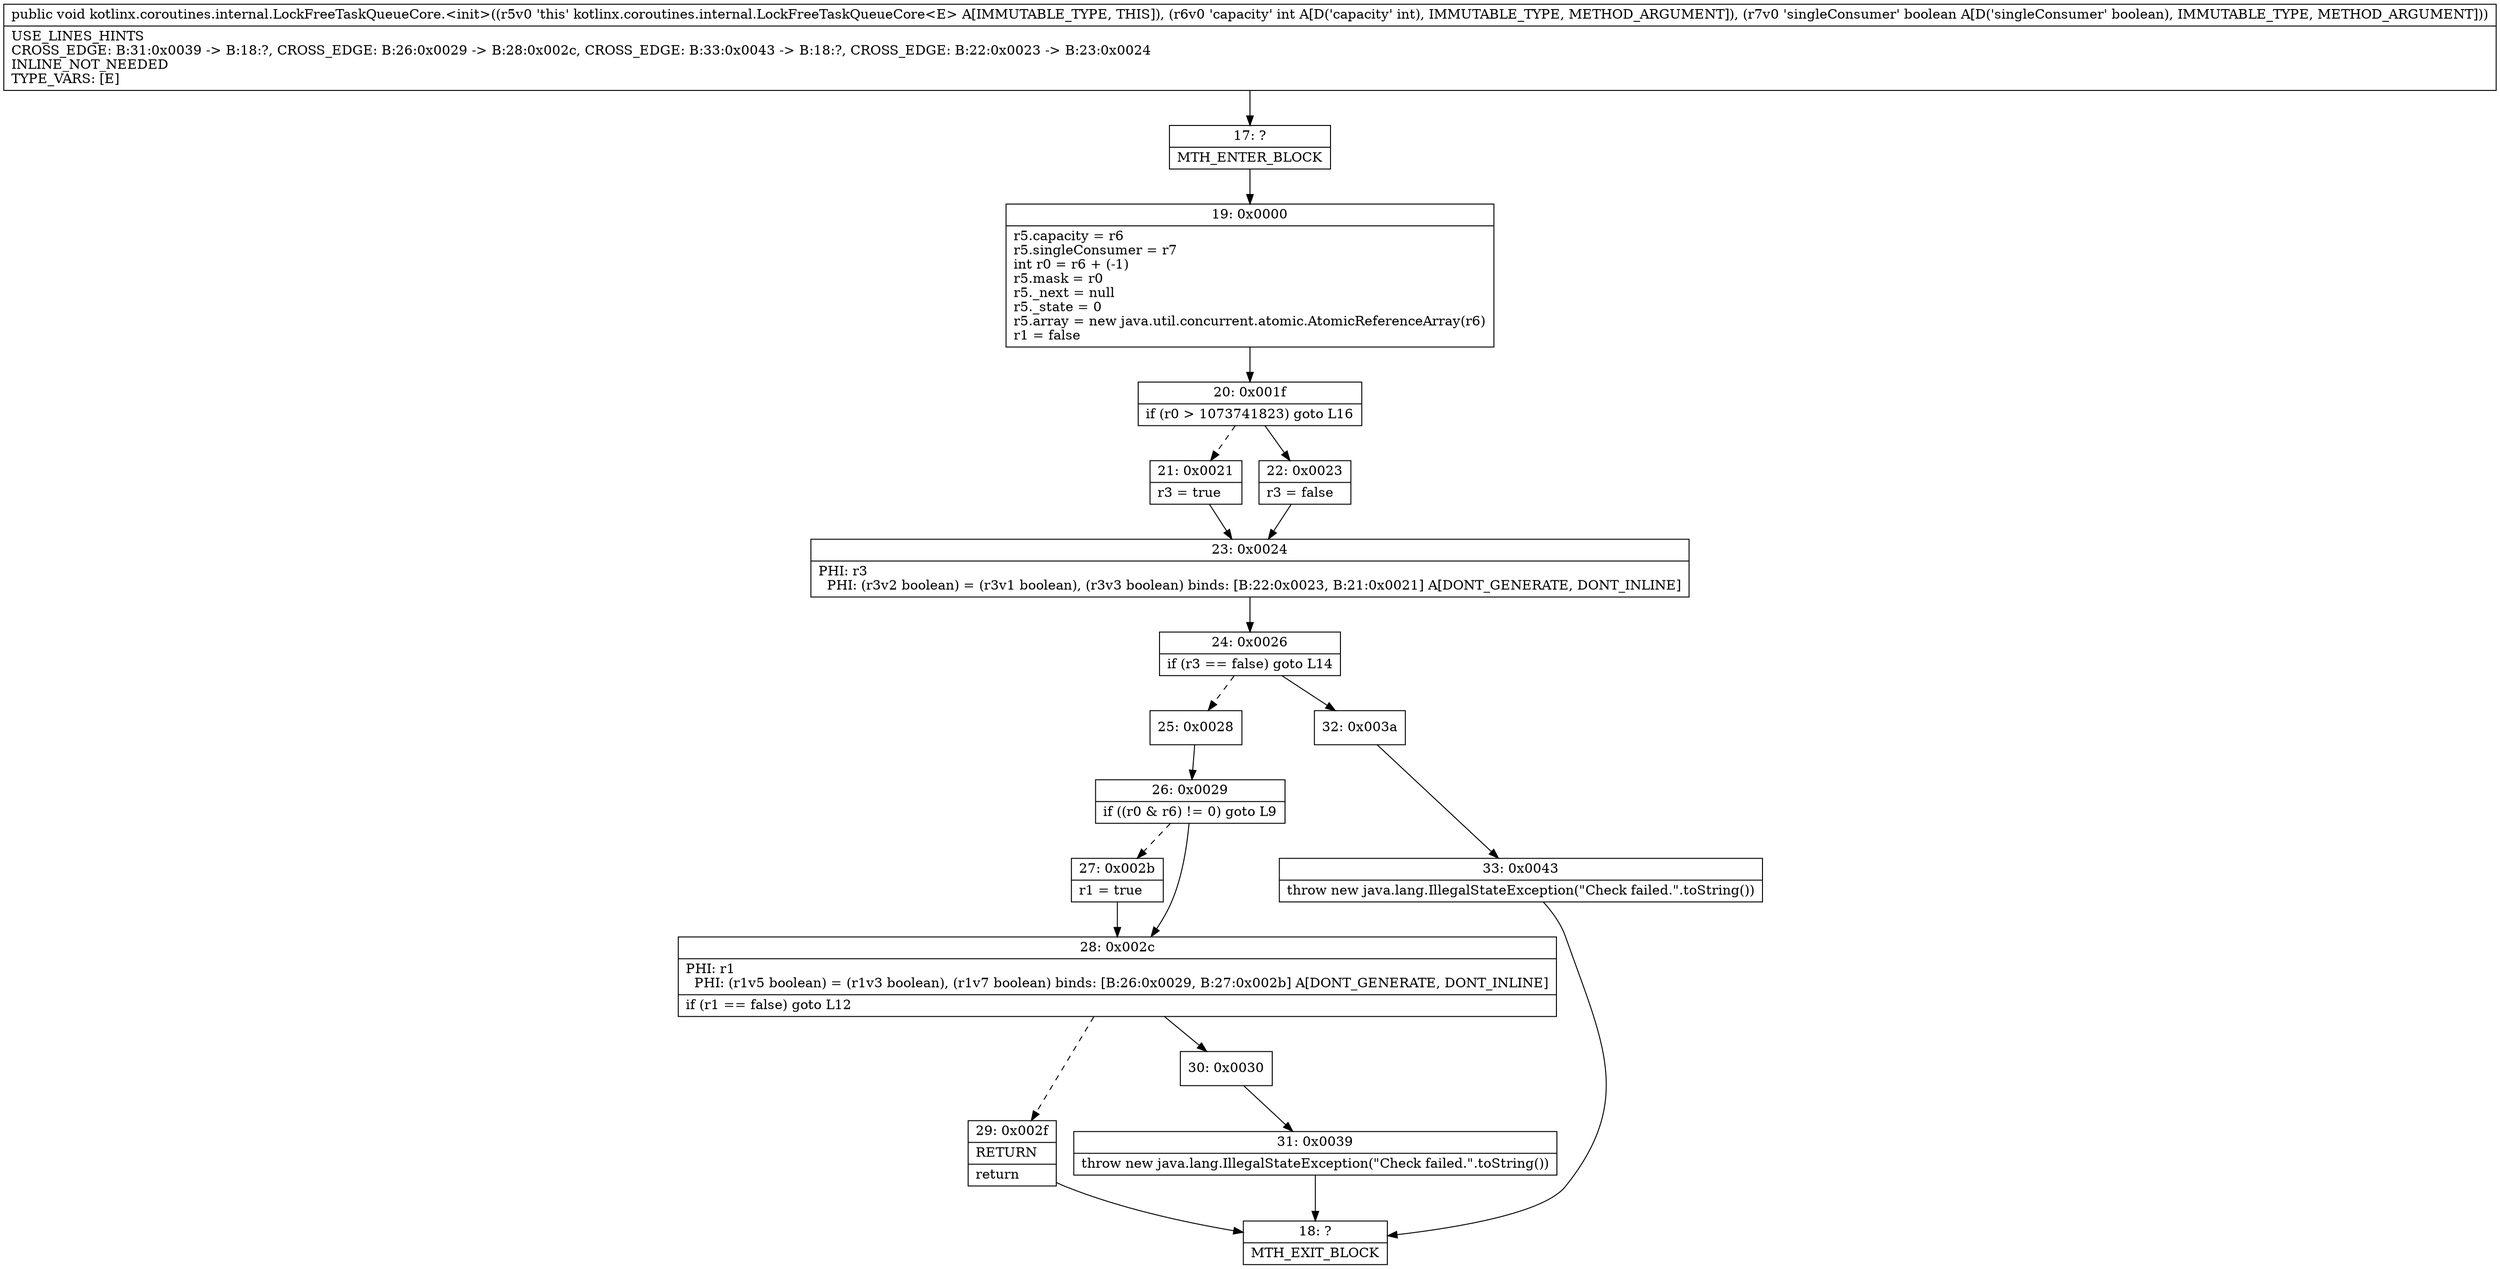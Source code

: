 digraph "CFG forkotlinx.coroutines.internal.LockFreeTaskQueueCore.\<init\>(IZ)V" {
Node_17 [shape=record,label="{17\:\ ?|MTH_ENTER_BLOCK\l}"];
Node_19 [shape=record,label="{19\:\ 0x0000|r5.capacity = r6\lr5.singleConsumer = r7\lint r0 = r6 + (\-1)\lr5.mask = r0\lr5._next = null\lr5._state = 0\lr5.array = new java.util.concurrent.atomic.AtomicReferenceArray(r6)\lr1 = false\l}"];
Node_20 [shape=record,label="{20\:\ 0x001f|if (r0 \> 1073741823) goto L16\l}"];
Node_21 [shape=record,label="{21\:\ 0x0021|r3 = true\l}"];
Node_23 [shape=record,label="{23\:\ 0x0024|PHI: r3 \l  PHI: (r3v2 boolean) = (r3v1 boolean), (r3v3 boolean) binds: [B:22:0x0023, B:21:0x0021] A[DONT_GENERATE, DONT_INLINE]\l}"];
Node_24 [shape=record,label="{24\:\ 0x0026|if (r3 == false) goto L14\l}"];
Node_25 [shape=record,label="{25\:\ 0x0028}"];
Node_26 [shape=record,label="{26\:\ 0x0029|if ((r0 & r6) != 0) goto L9\l}"];
Node_27 [shape=record,label="{27\:\ 0x002b|r1 = true\l}"];
Node_28 [shape=record,label="{28\:\ 0x002c|PHI: r1 \l  PHI: (r1v5 boolean) = (r1v3 boolean), (r1v7 boolean) binds: [B:26:0x0029, B:27:0x002b] A[DONT_GENERATE, DONT_INLINE]\l|if (r1 == false) goto L12\l}"];
Node_29 [shape=record,label="{29\:\ 0x002f|RETURN\l|return\l}"];
Node_18 [shape=record,label="{18\:\ ?|MTH_EXIT_BLOCK\l}"];
Node_30 [shape=record,label="{30\:\ 0x0030}"];
Node_31 [shape=record,label="{31\:\ 0x0039|throw new java.lang.IllegalStateException(\"Check failed.\".toString())\l}"];
Node_32 [shape=record,label="{32\:\ 0x003a}"];
Node_33 [shape=record,label="{33\:\ 0x0043|throw new java.lang.IllegalStateException(\"Check failed.\".toString())\l}"];
Node_22 [shape=record,label="{22\:\ 0x0023|r3 = false\l}"];
MethodNode[shape=record,label="{public void kotlinx.coroutines.internal.LockFreeTaskQueueCore.\<init\>((r5v0 'this' kotlinx.coroutines.internal.LockFreeTaskQueueCore\<E\> A[IMMUTABLE_TYPE, THIS]), (r6v0 'capacity' int A[D('capacity' int), IMMUTABLE_TYPE, METHOD_ARGUMENT]), (r7v0 'singleConsumer' boolean A[D('singleConsumer' boolean), IMMUTABLE_TYPE, METHOD_ARGUMENT]))  | USE_LINES_HINTS\lCROSS_EDGE: B:31:0x0039 \-\> B:18:?, CROSS_EDGE: B:26:0x0029 \-\> B:28:0x002c, CROSS_EDGE: B:33:0x0043 \-\> B:18:?, CROSS_EDGE: B:22:0x0023 \-\> B:23:0x0024\lINLINE_NOT_NEEDED\lTYPE_VARS: [E]\l}"];
MethodNode -> Node_17;Node_17 -> Node_19;
Node_19 -> Node_20;
Node_20 -> Node_21[style=dashed];
Node_20 -> Node_22;
Node_21 -> Node_23;
Node_23 -> Node_24;
Node_24 -> Node_25[style=dashed];
Node_24 -> Node_32;
Node_25 -> Node_26;
Node_26 -> Node_27[style=dashed];
Node_26 -> Node_28;
Node_27 -> Node_28;
Node_28 -> Node_29[style=dashed];
Node_28 -> Node_30;
Node_29 -> Node_18;
Node_30 -> Node_31;
Node_31 -> Node_18;
Node_32 -> Node_33;
Node_33 -> Node_18;
Node_22 -> Node_23;
}

